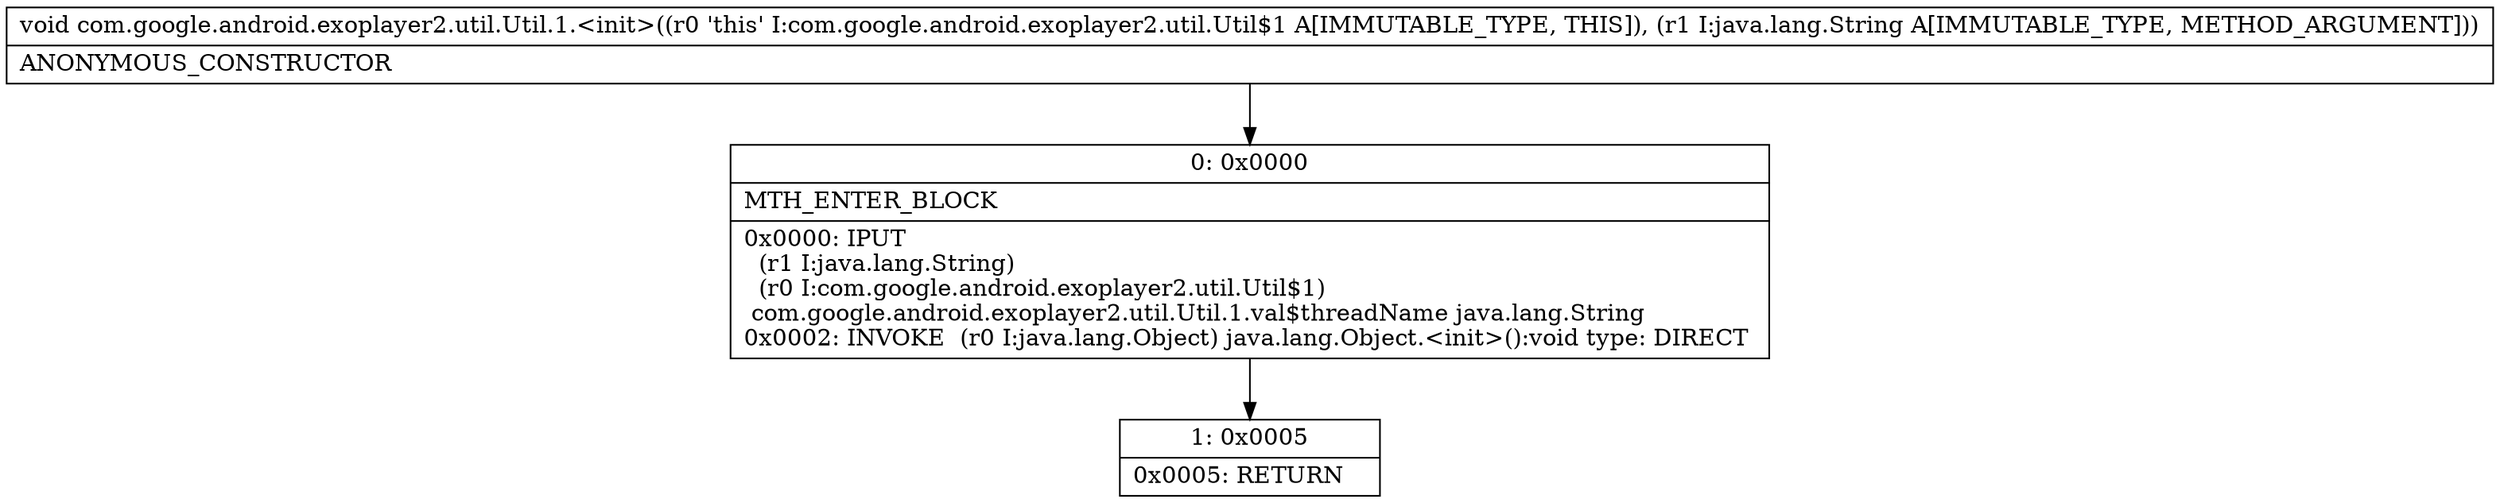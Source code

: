 digraph "CFG forcom.google.android.exoplayer2.util.Util.1.\<init\>(Ljava\/lang\/String;)V" {
Node_0 [shape=record,label="{0\:\ 0x0000|MTH_ENTER_BLOCK\l|0x0000: IPUT  \l  (r1 I:java.lang.String)\l  (r0 I:com.google.android.exoplayer2.util.Util$1)\l com.google.android.exoplayer2.util.Util.1.val$threadName java.lang.String \l0x0002: INVOKE  (r0 I:java.lang.Object) java.lang.Object.\<init\>():void type: DIRECT \l}"];
Node_1 [shape=record,label="{1\:\ 0x0005|0x0005: RETURN   \l}"];
MethodNode[shape=record,label="{void com.google.android.exoplayer2.util.Util.1.\<init\>((r0 'this' I:com.google.android.exoplayer2.util.Util$1 A[IMMUTABLE_TYPE, THIS]), (r1 I:java.lang.String A[IMMUTABLE_TYPE, METHOD_ARGUMENT]))  | ANONYMOUS_CONSTRUCTOR\l}"];
MethodNode -> Node_0;
Node_0 -> Node_1;
}

